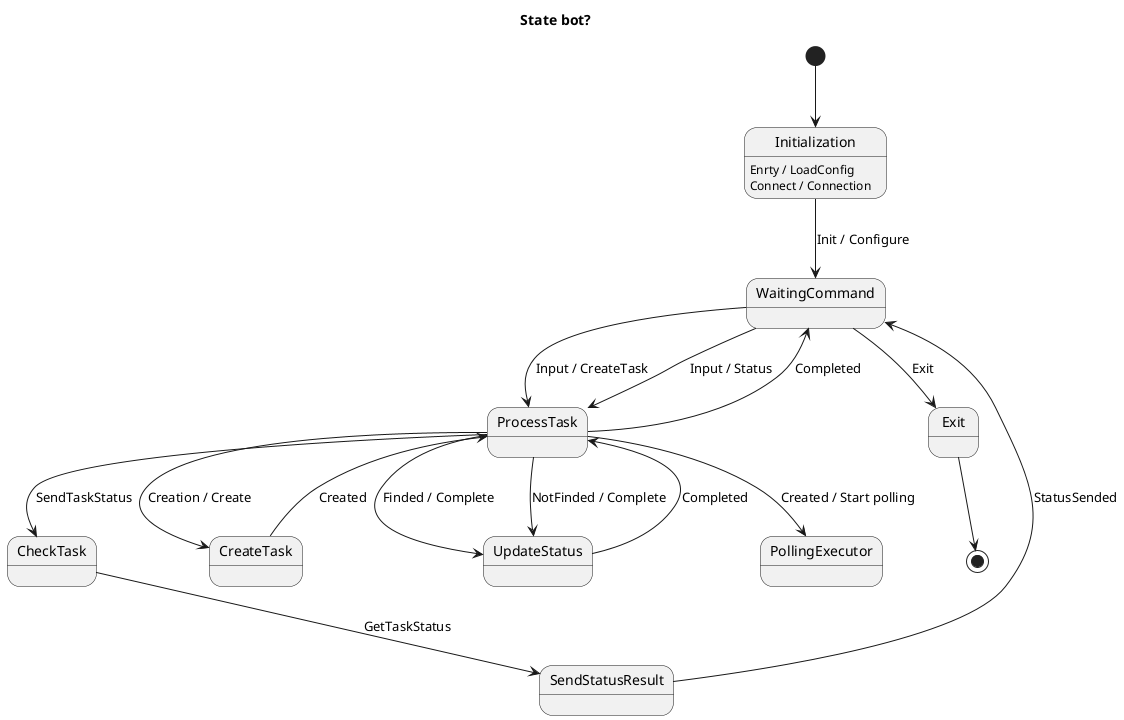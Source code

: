 @startuml BotState
Title State bot?

Initialization : Enrty / LoadConfig
Initialization : Connect / Connection

[*] --> Initialization

Initialization --> WaitingCommand : Init / Configure
WaitingCommand --> ProcessTask : Input / CreateTask
WaitingCommand --> ProcessTask : Input / Status
SendStatusResult --> WaitingCommand : StatusSended
ProcessTask --> CheckTask : SendTaskStatus
CheckTask --> SendStatusResult : GetTaskStatus
ProcessTask --> CreateTask : Creation / Create
CreateTask --> ProcessTask : Created
UpdateStatus --> ProcessTask : Completed
ProcessTask --> WaitingCommand : Completed
ProcessTask --> UpdateStatus : Finded / Complete
ProcessTask --> UpdateStatus : NotFinded / Complete
ProcessTask --> PollingExecutor : Created / Start polling

WaitingCommand --> Exit : Exit
Exit --> [*]

@enduml
